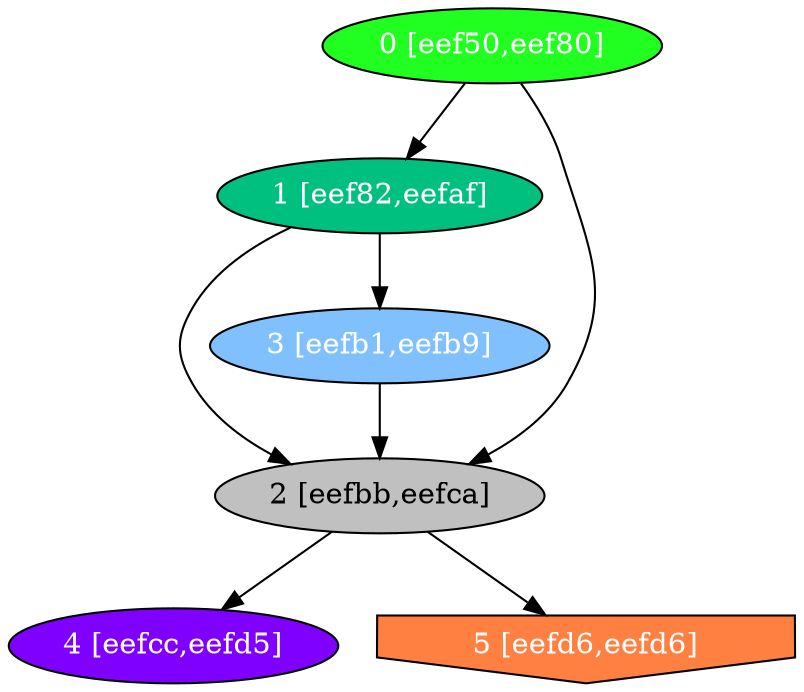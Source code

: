 diGraph libnss3{
	libnss3_0  [style=filled fillcolor="#20FF20" fontcolor="#ffffff" shape=oval label="0 [eef50,eef80]"]
	libnss3_1  [style=filled fillcolor="#00C080" fontcolor="#ffffff" shape=oval label="1 [eef82,eefaf]"]
	libnss3_2  [style=filled fillcolor="#C0C0C0" fontcolor="#000000" shape=oval label="2 [eefbb,eefca]"]
	libnss3_3  [style=filled fillcolor="#80C0FF" fontcolor="#ffffff" shape=oval label="3 [eefb1,eefb9]"]
	libnss3_4  [style=filled fillcolor="#8000FF" fontcolor="#ffffff" shape=oval label="4 [eefcc,eefd5]"]
	libnss3_5  [style=filled fillcolor="#FF8040" fontcolor="#ffffff" shape=invhouse label="5 [eefd6,eefd6]"]

	libnss3_0 -> libnss3_1
	libnss3_0 -> libnss3_2
	libnss3_1 -> libnss3_2
	libnss3_1 -> libnss3_3
	libnss3_2 -> libnss3_4
	libnss3_2 -> libnss3_5
	libnss3_3 -> libnss3_2
}